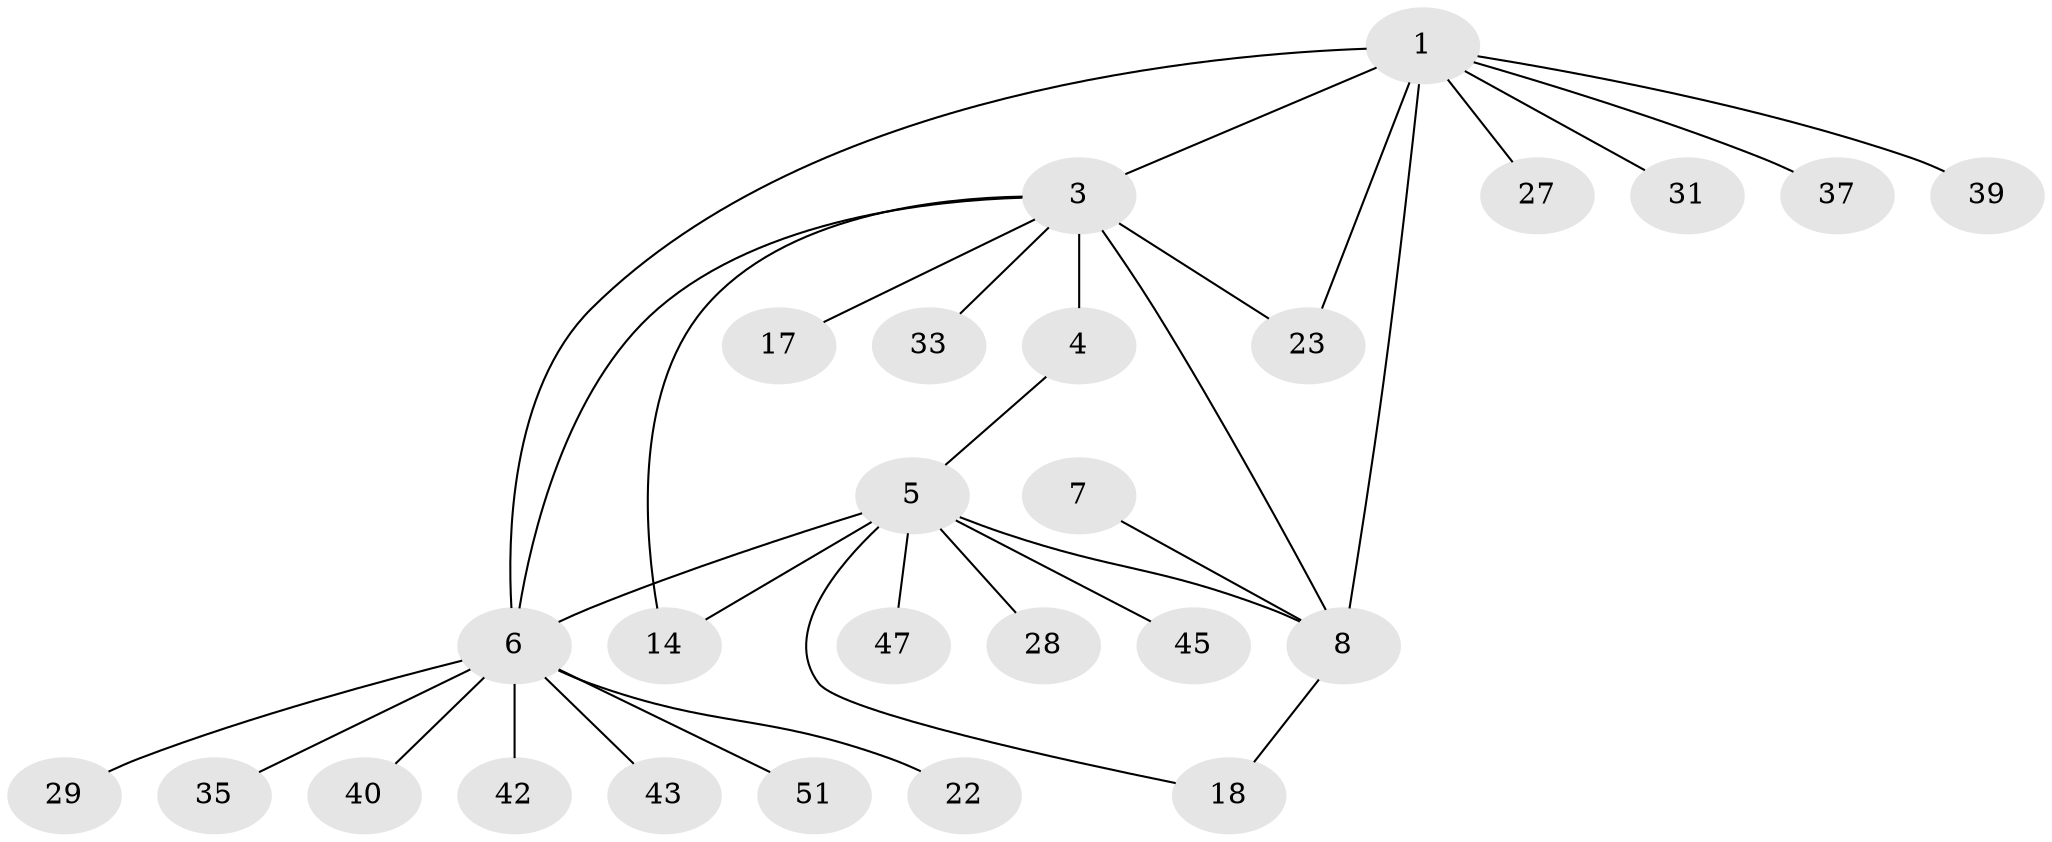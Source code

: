 // original degree distribution, {7: 0.07692307692307693, 3: 0.07692307692307693, 6: 0.07692307692307693, 2: 0.19230769230769232, 8: 0.019230769230769232, 5: 0.019230769230769232, 1: 0.5192307692307693, 4: 0.019230769230769232}
// Generated by graph-tools (version 1.1) at 2025/15/03/09/25 04:15:55]
// undirected, 26 vertices, 32 edges
graph export_dot {
graph [start="1"]
  node [color=gray90,style=filled];
  1 [super="+2+24"];
  3 [super="+10+38"];
  4 [super="+26"];
  5 [super="+15+13+34"];
  6 [super="+9+12+41"];
  7 [super="+11"];
  8 [super="+20"];
  14 [super="+21"];
  17 [super="+19"];
  18;
  22;
  23;
  27;
  28;
  29;
  31 [super="+49+52"];
  33;
  35;
  37;
  39;
  40 [super="+48"];
  42;
  43;
  45;
  47;
  51;
  1 -- 6 [weight=2];
  1 -- 8 [weight=2];
  1 -- 23;
  1 -- 27;
  1 -- 31;
  1 -- 3 [weight=2];
  1 -- 37;
  1 -- 39;
  3 -- 4;
  3 -- 8 [weight=2];
  3 -- 33;
  3 -- 6 [weight=2];
  3 -- 17;
  3 -- 23;
  3 -- 14;
  4 -- 5;
  5 -- 6;
  5 -- 8;
  5 -- 18;
  5 -- 28;
  5 -- 45;
  5 -- 14;
  5 -- 47;
  6 -- 40;
  6 -- 51;
  6 -- 35;
  6 -- 22;
  6 -- 42;
  6 -- 43;
  6 -- 29;
  7 -- 8;
  8 -- 18;
}
